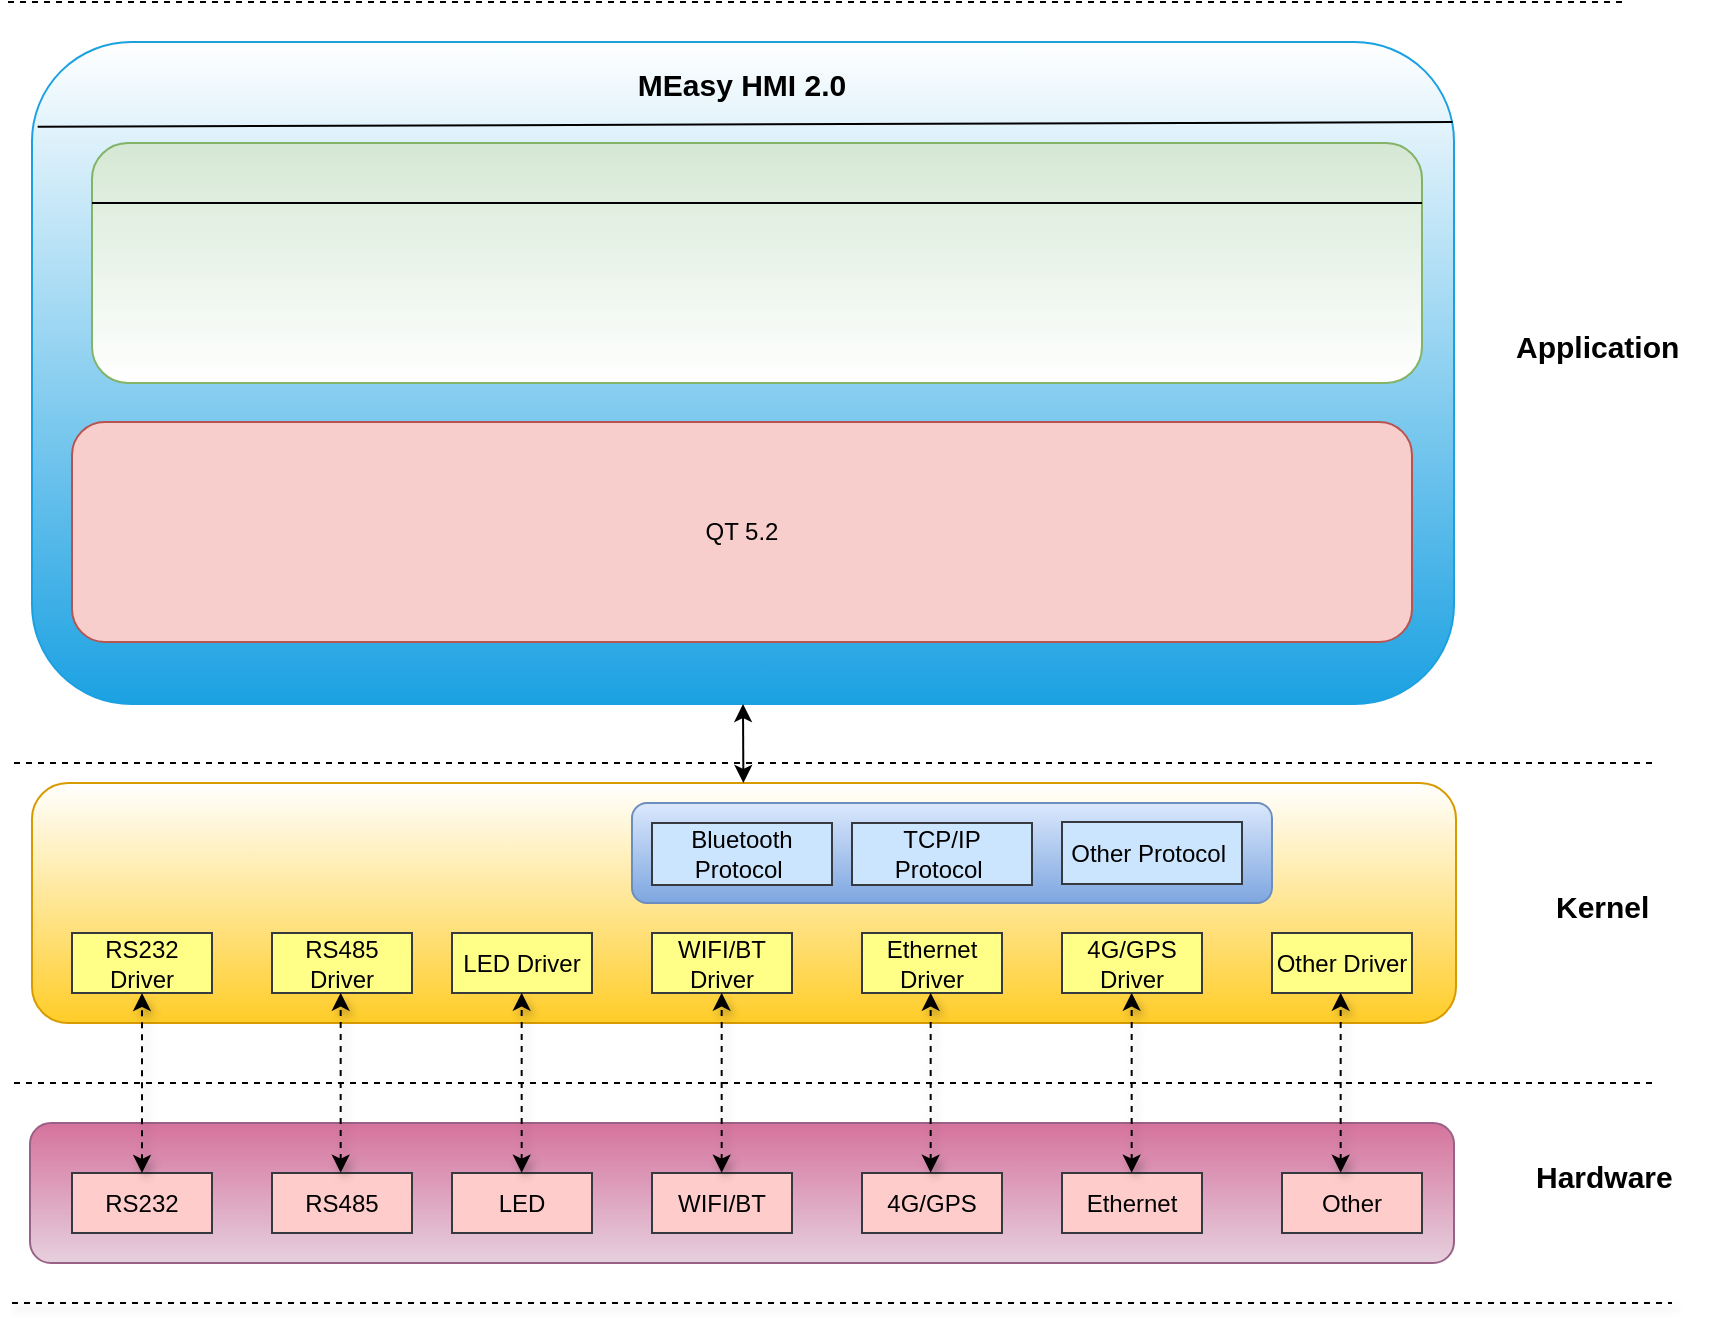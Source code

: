 <mxfile version="12.9.14" type="github">
  <diagram id="WmeTKDI0ov2D66W9k7iv" name="第 1 页">
    <mxGraphModel dx="1038" dy="499" grid="1" gridSize="10" guides="1" tooltips="1" connect="1" arrows="1" fold="1" page="1" pageScale="1" pageWidth="1654" pageHeight="2336" math="0" shadow="0">
      <root>
        <mxCell id="0" />
        <mxCell id="1" parent="0" />
        <mxCell id="2YWFpv4NdZ1Yad-ay4ea-1" value="" style="rounded=1;whiteSpace=wrap;html=1;fillColor=#e6d0de;strokeColor=#996185;gradientDirection=north;gradientColor=#d5739d;" parent="1" vertex="1">
          <mxGeometry x="14" y="560.5" width="712" height="70" as="geometry" />
        </mxCell>
        <mxCell id="2YWFpv4NdZ1Yad-ay4ea-2" value="" style="rounded=1;whiteSpace=wrap;html=1;fillColor=#ffcd28;strokeColor=#d79b00;gradientDirection=north;gradientColor=#ffffff;" parent="1" vertex="1">
          <mxGeometry x="15" y="390.5" width="712" height="120" as="geometry" />
        </mxCell>
        <mxCell id="2YWFpv4NdZ1Yad-ay4ea-3" value="" style="rounded=1;whiteSpace=wrap;html=1;fillColor=#1ba1e2;strokeColor=#1ba1e2;gradientDirection=north;fontColor=#ffffff;gradientColor=#ffffff;" parent="1" vertex="1">
          <mxGeometry x="15" y="20" width="711" height="331" as="geometry" />
        </mxCell>
        <mxCell id="2YWFpv4NdZ1Yad-ay4ea-4" value="" style="endArrow=none;dashed=1;html=1;shadow=0;rounded=1;comic=0;align=center;verticalAlign=bottom;horizontal=1;jumpStyle=sharp;" parent="1" edge="1">
          <mxGeometry width="50" height="50" relative="1" as="geometry">
            <mxPoint x="810" as="sourcePoint" />
            <mxPoint as="targetPoint" />
            <Array as="points" />
          </mxGeometry>
        </mxCell>
        <mxCell id="2YWFpv4NdZ1Yad-ay4ea-5" value="" style="endArrow=none;dashed=1;html=1;shadow=0;rounded=1;comic=0;align=center;verticalAlign=bottom;horizontal=1;jumpStyle=sharp;" parent="1" edge="1">
          <mxGeometry width="50" height="50" relative="1" as="geometry">
            <mxPoint x="825" y="380.5" as="sourcePoint" />
            <mxPoint x="5" y="380.5" as="targetPoint" />
            <Array as="points" />
          </mxGeometry>
        </mxCell>
        <mxCell id="2YWFpv4NdZ1Yad-ay4ea-6" value="" style="endArrow=none;dashed=1;html=1;shadow=0;rounded=1;comic=0;align=center;verticalAlign=bottom;horizontal=1;jumpStyle=sharp;" parent="1" edge="1">
          <mxGeometry width="50" height="50" relative="1" as="geometry">
            <mxPoint x="825" y="540.5" as="sourcePoint" />
            <mxPoint x="5" y="540.5" as="targetPoint" />
          </mxGeometry>
        </mxCell>
        <mxCell id="2YWFpv4NdZ1Yad-ay4ea-7" value="" style="endArrow=none;dashed=1;html=1;shadow=1;align=center;" parent="1" edge="1">
          <mxGeometry width="50" height="50" relative="1" as="geometry">
            <mxPoint x="5" y="650.5" as="sourcePoint" />
            <mxPoint x="835" y="650.5" as="targetPoint" />
          </mxGeometry>
        </mxCell>
        <mxCell id="2YWFpv4NdZ1Yad-ay4ea-8" value="RS232" style="rounded=0;whiteSpace=wrap;html=1;fillColor=#ffcccc;strokeColor=#36393d;" parent="1" vertex="1">
          <mxGeometry x="35" y="585.5" width="70" height="30" as="geometry" />
        </mxCell>
        <mxCell id="2YWFpv4NdZ1Yad-ay4ea-9" value="RS485" style="rounded=0;whiteSpace=wrap;html=1;fillColor=#ffcccc;strokeColor=#36393d;" parent="1" vertex="1">
          <mxGeometry x="135" y="585.5" width="70" height="30" as="geometry" />
        </mxCell>
        <mxCell id="2YWFpv4NdZ1Yad-ay4ea-10" value="LED" style="rounded=0;whiteSpace=wrap;html=1;fillColor=#ffcccc;strokeColor=#36393d;" parent="1" vertex="1">
          <mxGeometry x="225" y="585.5" width="70" height="30" as="geometry" />
        </mxCell>
        <mxCell id="2YWFpv4NdZ1Yad-ay4ea-11" value="WIFI/BT" style="rounded=0;whiteSpace=wrap;html=1;fillColor=#ffcccc;strokeColor=#36393d;" parent="1" vertex="1">
          <mxGeometry x="325" y="585.5" width="70" height="30" as="geometry" />
        </mxCell>
        <mxCell id="2YWFpv4NdZ1Yad-ay4ea-12" value="4G/GPS" style="rounded=0;whiteSpace=wrap;html=1;fillColor=#ffcccc;strokeColor=#36393d;" parent="1" vertex="1">
          <mxGeometry x="430" y="585.5" width="70" height="30" as="geometry" />
        </mxCell>
        <mxCell id="2YWFpv4NdZ1Yad-ay4ea-13" value="Ethernet" style="rounded=0;whiteSpace=wrap;html=1;fillColor=#ffcccc;strokeColor=#36393d;" parent="1" vertex="1">
          <mxGeometry x="530" y="585.5" width="70" height="30" as="geometry" />
        </mxCell>
        <mxCell id="2YWFpv4NdZ1Yad-ay4ea-14" value="Other" style="rounded=0;whiteSpace=wrap;html=1;fillColor=#ffcccc;strokeColor=#36393d;" parent="1" vertex="1">
          <mxGeometry x="640" y="585.5" width="70" height="30" as="geometry" />
        </mxCell>
        <mxCell id="2YWFpv4NdZ1Yad-ay4ea-15" value="&lt;font style=&quot;font-size: 15px&quot;&gt;&lt;b&gt;Hardware&lt;/b&gt;&lt;/font&gt;" style="text;html=1;resizable=0;points=[];autosize=1;align=left;verticalAlign=top;spacingTop=-4;strokeWidth=3;" parent="1" vertex="1">
          <mxGeometry x="765" y="575.5" width="80" height="20" as="geometry" />
        </mxCell>
        <mxCell id="2YWFpv4NdZ1Yad-ay4ea-16" value="RS232 Driver" style="rounded=0;whiteSpace=wrap;html=1;fillColor=#ffff88;strokeColor=#36393d;" parent="1" vertex="1">
          <mxGeometry x="35" y="465.5" width="70" height="30" as="geometry" />
        </mxCell>
        <mxCell id="2YWFpv4NdZ1Yad-ay4ea-17" value="RS485 Driver" style="rounded=0;whiteSpace=wrap;html=1;fillColor=#ffff88;strokeColor=#36393d;" parent="1" vertex="1">
          <mxGeometry x="135" y="465.5" width="70" height="30" as="geometry" />
        </mxCell>
        <mxCell id="2YWFpv4NdZ1Yad-ay4ea-18" value="LED Driver" style="rounded=0;whiteSpace=wrap;html=1;fillColor=#ffff88;strokeColor=#36393d;" parent="1" vertex="1">
          <mxGeometry x="225" y="465.5" width="70" height="30" as="geometry" />
        </mxCell>
        <mxCell id="2YWFpv4NdZ1Yad-ay4ea-19" value="WIFI/BT Driver" style="rounded=0;whiteSpace=wrap;html=1;fillColor=#ffff88;strokeColor=#36393d;" parent="1" vertex="1">
          <mxGeometry x="325" y="465.5" width="70" height="30" as="geometry" />
        </mxCell>
        <mxCell id="2YWFpv4NdZ1Yad-ay4ea-20" value="4G/GPS Driver" style="rounded=0;whiteSpace=wrap;html=1;fillColor=#ffff88;strokeColor=#36393d;" parent="1" vertex="1">
          <mxGeometry x="530" y="465.5" width="70" height="30" as="geometry" />
        </mxCell>
        <mxCell id="2YWFpv4NdZ1Yad-ay4ea-21" value="Ethernet Driver" style="rounded=0;whiteSpace=wrap;html=1;fillColor=#ffff88;strokeColor=#36393d;" parent="1" vertex="1">
          <mxGeometry x="430" y="465.5" width="70" height="30" as="geometry" />
        </mxCell>
        <mxCell id="2YWFpv4NdZ1Yad-ay4ea-22" value="Other Driver" style="rounded=0;whiteSpace=wrap;html=1;fillColor=#ffff88;strokeColor=#36393d;" parent="1" vertex="1">
          <mxGeometry x="635" y="465.5" width="70" height="30" as="geometry" />
        </mxCell>
        <mxCell id="2YWFpv4NdZ1Yad-ay4ea-23" value="" style="rounded=1;whiteSpace=wrap;html=1;gradientColor=#7ea6e0;fillColor=#dae8fc;strokeColor=#6c8ebf;" parent="1" vertex="1">
          <mxGeometry x="315" y="400.5" width="320" height="50" as="geometry" />
        </mxCell>
        <mxCell id="2YWFpv4NdZ1Yad-ay4ea-24" value="Bluetooth Protocol&amp;nbsp;" style="rounded=0;whiteSpace=wrap;html=1;fillColor=#cce5ff;strokeColor=#36393d;" parent="1" vertex="1">
          <mxGeometry x="325" y="410.5" width="90" height="31" as="geometry" />
        </mxCell>
        <mxCell id="2YWFpv4NdZ1Yad-ay4ea-25" value="TCP/IP Protocol&amp;nbsp;" style="rounded=0;whiteSpace=wrap;html=1;fillColor=#cce5ff;strokeColor=#36393d;" parent="1" vertex="1">
          <mxGeometry x="425" y="410.5" width="90" height="31" as="geometry" />
        </mxCell>
        <mxCell id="2YWFpv4NdZ1Yad-ay4ea-26" value="Other Protocol&amp;nbsp;" style="rounded=0;whiteSpace=wrap;html=1;fillColor=#cce5ff;strokeColor=#36393d;" parent="1" vertex="1">
          <mxGeometry x="530" y="410" width="90" height="31" as="geometry" />
        </mxCell>
        <mxCell id="2YWFpv4NdZ1Yad-ay4ea-31" value="QT 5.2" style="rounded=1;whiteSpace=wrap;html=1;fillColor=#f8cecc;strokeColor=#b85450;" parent="1" vertex="1">
          <mxGeometry x="35" y="210" width="670" height="110" as="geometry" />
        </mxCell>
        <mxCell id="2YWFpv4NdZ1Yad-ay4ea-32" value="" style="rounded=1;whiteSpace=wrap;html=1;fillColor=#d5e8d4;strokeColor=#82b366;gradientColor=#ffffff;" parent="1" vertex="1">
          <mxGeometry x="45" y="70.5" width="665" height="120" as="geometry" />
        </mxCell>
        <mxCell id="2YWFpv4NdZ1Yad-ay4ea-33" value="" style="endArrow=classic;startArrow=classic;html=1;shadow=1;dashed=1;align=center;entryX=0.5;entryY=1;exitX=0.5;exitY=0;" parent="1" source="2YWFpv4NdZ1Yad-ay4ea-8" target="2YWFpv4NdZ1Yad-ay4ea-16" edge="1">
          <mxGeometry width="50" height="50" relative="1" as="geometry">
            <mxPoint x="45" y="570.5" as="sourcePoint" />
            <mxPoint x="95" y="520.5" as="targetPoint" />
          </mxGeometry>
        </mxCell>
        <mxCell id="2YWFpv4NdZ1Yad-ay4ea-34" value="" style="endArrow=classic;startArrow=classic;html=1;shadow=1;dashed=1;align=center;entryX=0.5;entryY=1;exitX=0.5;exitY=0;" parent="1" edge="1">
          <mxGeometry width="50" height="50" relative="1" as="geometry">
            <mxPoint x="169.333" y="585.333" as="sourcePoint" />
            <mxPoint x="169.333" y="495.333" as="targetPoint" />
          </mxGeometry>
        </mxCell>
        <mxCell id="2YWFpv4NdZ1Yad-ay4ea-35" value="" style="endArrow=classic;startArrow=classic;html=1;shadow=1;dashed=1;align=center;entryX=0.5;entryY=1;exitX=0.5;exitY=0;" parent="1" edge="1">
          <mxGeometry width="50" height="50" relative="1" as="geometry">
            <mxPoint x="259.833" y="585.333" as="sourcePoint" />
            <mxPoint x="259.833" y="495.333" as="targetPoint" />
          </mxGeometry>
        </mxCell>
        <mxCell id="2YWFpv4NdZ1Yad-ay4ea-36" value="" style="endArrow=classic;startArrow=classic;html=1;shadow=1;dashed=1;align=center;entryX=0.5;entryY=1;exitX=0.5;exitY=0;" parent="1" edge="1">
          <mxGeometry width="50" height="50" relative="1" as="geometry">
            <mxPoint x="359.833" y="585.333" as="sourcePoint" />
            <mxPoint x="359.833" y="495.333" as="targetPoint" />
          </mxGeometry>
        </mxCell>
        <mxCell id="2YWFpv4NdZ1Yad-ay4ea-37" value="" style="endArrow=classic;startArrow=classic;html=1;shadow=1;dashed=1;align=center;entryX=0.5;entryY=1;exitX=0.5;exitY=0;" parent="1" edge="1">
          <mxGeometry width="50" height="50" relative="1" as="geometry">
            <mxPoint x="464.333" y="585.333" as="sourcePoint" />
            <mxPoint x="464.333" y="495.333" as="targetPoint" />
          </mxGeometry>
        </mxCell>
        <mxCell id="2YWFpv4NdZ1Yad-ay4ea-38" value="" style="endArrow=classic;startArrow=classic;html=1;shadow=1;dashed=1;align=center;entryX=0.5;entryY=1;exitX=0.5;exitY=0;" parent="1" edge="1">
          <mxGeometry width="50" height="50" relative="1" as="geometry">
            <mxPoint x="564.833" y="585.333" as="sourcePoint" />
            <mxPoint x="564.833" y="495.333" as="targetPoint" />
          </mxGeometry>
        </mxCell>
        <mxCell id="2YWFpv4NdZ1Yad-ay4ea-39" value="" style="endArrow=classic;startArrow=classic;html=1;shadow=1;dashed=1;align=center;entryX=0.5;entryY=1;exitX=0.5;exitY=0;" parent="1" edge="1">
          <mxGeometry width="50" height="50" relative="1" as="geometry">
            <mxPoint x="669.333" y="585.333" as="sourcePoint" />
            <mxPoint x="669.333" y="495.333" as="targetPoint" />
          </mxGeometry>
        </mxCell>
        <mxCell id="2YWFpv4NdZ1Yad-ay4ea-40" value="&lt;font style=&quot;font-size: 15px&quot;&gt;&lt;b&gt;Kernel&lt;/b&gt;&lt;/font&gt;" style="text;html=1;resizable=0;points=[];autosize=1;align=left;verticalAlign=top;spacingTop=-4;" parent="1" vertex="1">
          <mxGeometry x="775" y="440.5" width="60" height="20" as="geometry" />
        </mxCell>
        <mxCell id="2YWFpv4NdZ1Yad-ay4ea-41" value="&lt;font style=&quot;font-size: 15px&quot;&gt;&lt;b&gt;Application&lt;/b&gt;&lt;/font&gt;" style="text;html=1;resizable=0;points=[];autosize=1;align=left;verticalAlign=top;spacingTop=-4;" parent="1" vertex="1">
          <mxGeometry x="755" y="160.5" width="100" height="20" as="geometry" />
        </mxCell>
        <mxCell id="2YWFpv4NdZ1Yad-ay4ea-44" value="" style="endArrow=classic;startArrow=classic;html=1;entryX=0.5;entryY=1;" parent="1" source="2YWFpv4NdZ1Yad-ay4ea-2" target="2YWFpv4NdZ1Yad-ay4ea-3" edge="1">
          <mxGeometry width="50" height="50" relative="1" as="geometry">
            <mxPoint x="371" y="369.789" as="sourcePoint" />
            <mxPoint x="371" y="360.5" as="targetPoint" />
          </mxGeometry>
        </mxCell>
        <mxCell id="2YWFpv4NdZ1Yad-ay4ea-54" value="" style="endArrow=none;html=1;exitX=0;exitY=0.25;exitDx=0;exitDy=0;entryX=1;entryY=0.25;entryDx=0;entryDy=0;" parent="1" source="2YWFpv4NdZ1Yad-ay4ea-32" target="2YWFpv4NdZ1Yad-ay4ea-32" edge="1">
          <mxGeometry width="50" height="50" relative="1" as="geometry">
            <mxPoint x="115" y="120.5" as="sourcePoint" />
            <mxPoint x="165" y="70.5" as="targetPoint" />
          </mxGeometry>
        </mxCell>
        <mxCell id="2YWFpv4NdZ1Yad-ay4ea-60" value="" style="endArrow=none;html=1;fontSize=9;exitX=0.004;exitY=0.128;exitDx=0;exitDy=0;exitPerimeter=0;entryX=0.999;entryY=0.121;entryDx=0;entryDy=0;entryPerimeter=0;" parent="1" source="2YWFpv4NdZ1Yad-ay4ea-3" target="2YWFpv4NdZ1Yad-ay4ea-3" edge="1">
          <mxGeometry width="50" height="50" relative="1" as="geometry">
            <mxPoint x="25" y="100.5" as="sourcePoint" />
            <mxPoint x="75" y="50.5" as="targetPoint" />
          </mxGeometry>
        </mxCell>
        <mxCell id="2YWFpv4NdZ1Yad-ay4ea-61" value="&lt;b style=&quot;font-size: 15px&quot;&gt;MEasy HMI 2.0&lt;/b&gt;" style="text;html=1;strokeColor=none;fillColor=none;align=center;verticalAlign=middle;whiteSpace=wrap;rounded=0;fontSize=15;" parent="1" vertex="1">
          <mxGeometry x="305" y="30.5" width="130" height="20" as="geometry" />
        </mxCell>
      </root>
    </mxGraphModel>
  </diagram>
</mxfile>
